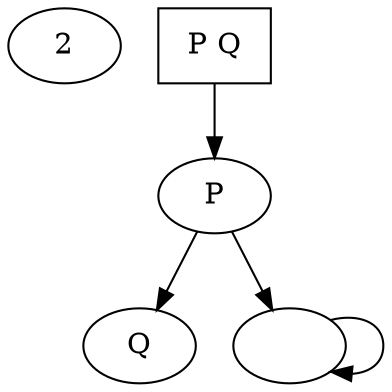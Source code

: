  digraph mon_systeme {
2 /* Liste des n÷uds avec leurs labels séparés par des espaces */
 q1 [ label =" P Q "];
 q2 [ label =" P "];
 q3 [ label =" Q "];
 q4 [ label =""];

 /* Un seul n÷ud initial */
 q1 [ shape = box ];

  /* Transitions */
  q1 -> q2 -> q3 ;
  q2 -> q4 ;
  q4 -> q4 ;
 }